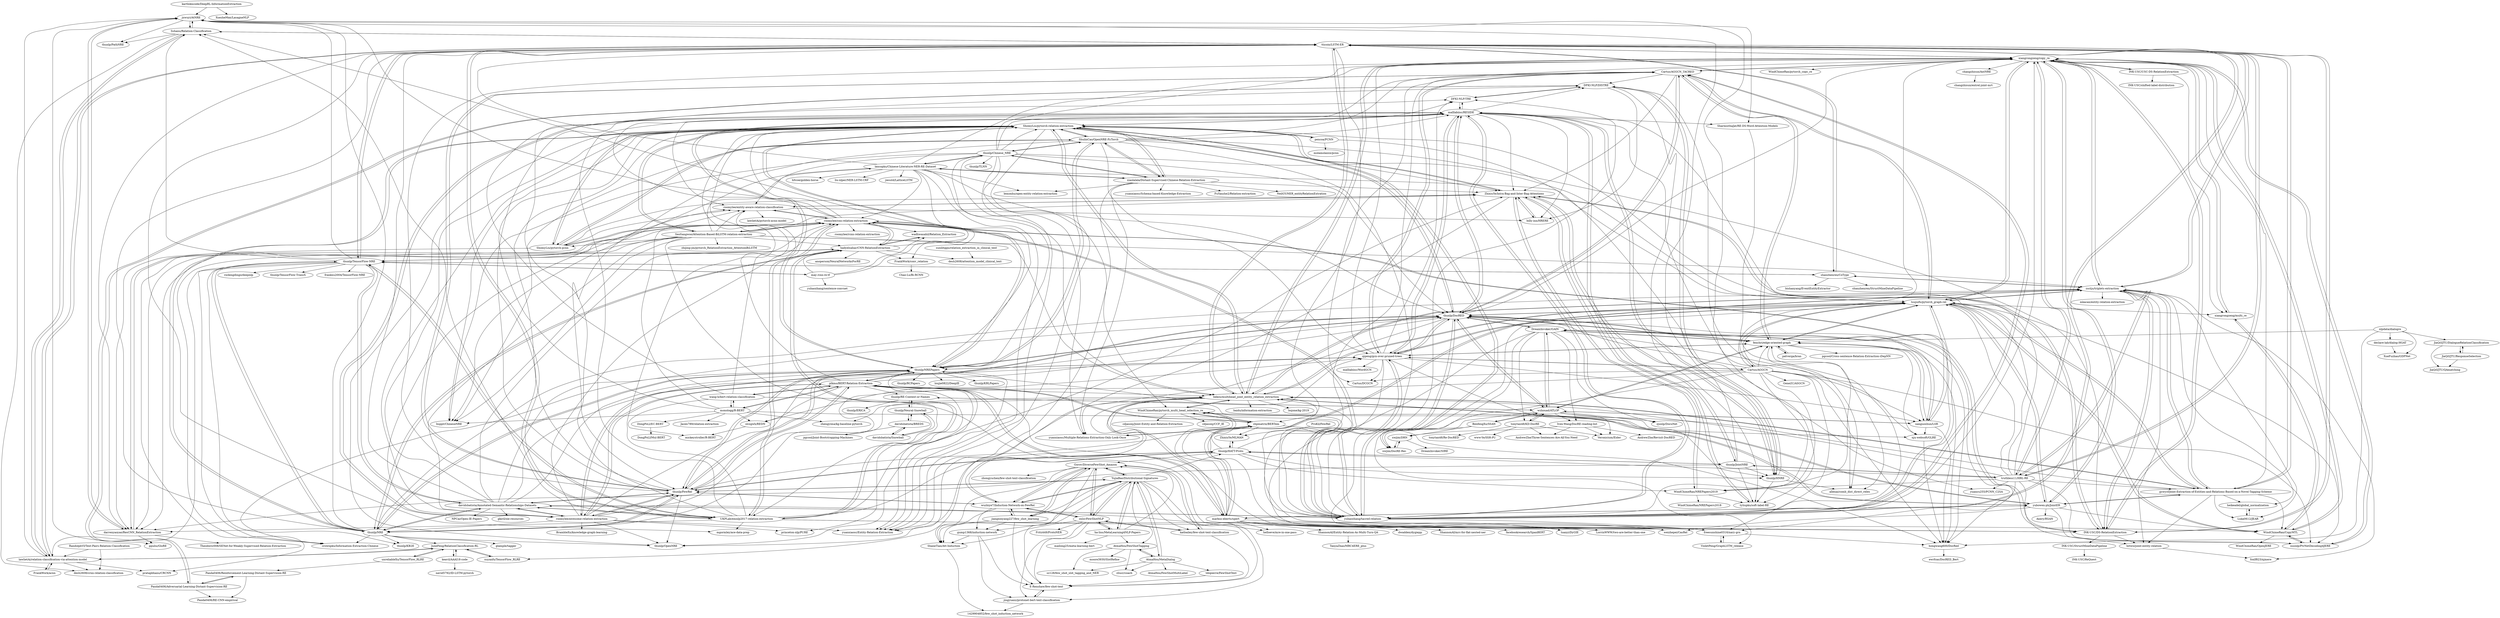digraph G {
"karthikncode/DeepRL-InformationExtraction" -> "jxwuyi/AtNRE"
"karthikncode/DeepRL-InformationExtraction" -> "XuezheMax/LasagneNLP" ["e"=1]
"thunlp/Chinese_NRE" -> "lancopku/Chinese-Literature-NER-RE-Dataset"
"thunlp/Chinese_NRE" -> "ShulinCao/OpenNRE-PyTorch"
"thunlp/Chinese_NRE" -> "xiaolalala/Distant-Supervised-Chinese-Relation-Extraction"
"thunlp/Chinese_NRE" -> "WindChimeRan/pytorch_multi_head_selection_re"
"thunlp/Chinese_NRE" -> "buppt/ChineseNRE" ["e"=1]
"thunlp/Chinese_NRE" -> "xiangrongzeng/copy_re"
"thunlp/Chinese_NRE" -> "Cartus/AGGCN_TACRED"
"thunlp/Chinese_NRE" -> "yuanxiaosc/Entity-Relation-Extraction" ["e"=1]
"thunlp/Chinese_NRE" -> "thunlp/TLNN" ["e"=1]
"thunlp/Chinese_NRE" -> "ShomyLiu/pytorch-relation-extraction"
"thunlp/Chinese_NRE" -> "tsujuifu/pytorch_graph-rel"
"thunlp/Chinese_NRE" -> "thunlp/NREPapers"
"thunlp/Chinese_NRE" -> "yuanxiaosc/Multiple-Relations-Extraction-Only-Look-Once" ["e"=1]
"thunlp/Chinese_NRE" -> "roomylee/entity-aware-relation-classification"
"thunlp/Chinese_NRE" -> "thunlp/DocRED"
"tticoin/LSTM-ER" -> "Sshanu/Relation-Classification"
"tticoin/LSTM-ER" -> "xiangrongzeng/copy_re"
"tticoin/LSTM-ER" -> "zsctju/triplets-extraction"
"tticoin/LSTM-ER" -> "mgormley/ace-data-prep" ["e"=1]
"tticoin/LSTM-ER" -> "bekou/multihead_joint_entity_relation_extraction"
"tticoin/LSTM-ER" -> "shanzhenren/CoType"
"tticoin/LSTM-ER" -> "lawlietAi/relation-classification-via-attention-model"
"tticoin/LSTM-ER" -> "yuhaozhang/tacred-relation"
"tticoin/LSTM-ER" -> "thunlp/TensorFlow-NRE"
"tticoin/LSTM-ER" -> "INK-USC/DS-RelationExtraction"
"tticoin/LSTM-ER" -> "darrenyaoyao/ResCNN_RelationExtraction"
"tticoin/LSTM-ER" -> "UKPLab/emnlp2017-relation-extraction"
"tticoin/LSTM-ER" -> "zhpmatrix/BERTem"
"tticoin/LSTM-ER" -> "gswycf/Joint-Extraction-of-Entities-and-Relations-Based-on-a-Novel-Tagging-Scheme"
"tticoin/LSTM-ER" -> "truthless11/HRL-RE"
"thunlp/NREPapers" -> "thunlp/OpenNRE" ["e"=1]
"thunlp/NREPapers" -> "roomylee/awesome-relation-extraction"
"thunlp/NREPapers" -> "ShomyLiu/pytorch-relation-extraction"
"thunlp/NREPapers" -> "thunlp/DocRED"
"thunlp/NREPapers" -> "thunlp/FewRel"
"thunlp/NREPapers" -> "thunlp/KRLPapers" ["e"=1]
"thunlp/NREPapers" -> "thunlp/RCPapers" ["e"=1]
"thunlp/NREPapers" -> "thunlp/NRE"
"thunlp/NREPapers" -> "malllabiisc/RESIDE"
"thunlp/NREPapers" -> "loujie0822/DeepIE" ["e"=1]
"thunlp/NREPapers" -> "ShulinCao/OpenNRE-PyTorch"
"thunlp/NREPapers" -> "yuanxiaosc/Entity-Relation-Extraction" ["e"=1]
"thunlp/NREPapers" -> "crownpku/Information-Extraction-Chinese" ["e"=1]
"thunlp/NREPapers" -> "plkmo/BERT-Relation-Extraction"
"thunlp/NREPapers" -> "qipeng/gcn-over-pruned-trees"
"SeoSangwoo/Attention-Based-BiLSTM-relation-extraction" -> "roomylee/cnn-relation-extraction"
"SeoSangwoo/Attention-Based-BiLSTM-relation-extraction" -> "ShomyLiu/pytorch-relation-extraction"
"SeoSangwoo/Attention-Based-BiLSTM-relation-extraction" -> "buppt/ChineseNRE" ["e"=1]
"SeoSangwoo/Attention-Based-BiLSTM-relation-extraction" -> "bekou/multihead_joint_entity_relation_extraction"
"SeoSangwoo/Attention-Based-BiLSTM-relation-extraction" -> "roomylee/entity-aware-relation-classification"
"SeoSangwoo/Attention-Based-BiLSTM-relation-extraction" -> "hadyelsahar/CNN-RelationExtraction"
"SeoSangwoo/Attention-Based-BiLSTM-relation-extraction" -> "ZhixiuYe/Intra-Bag-and-Inter-Bag-Attentions"
"SeoSangwoo/Attention-Based-BiLSTM-relation-extraction" -> "ShomyLiu/pytorch-pcnn"
"SeoSangwoo/Attention-Based-BiLSTM-relation-extraction" -> "zhijing-jin/pytorch_RelationExtraction_AttentionBiLSTM"
"SeoSangwoo/Attention-Based-BiLSTM-relation-extraction" -> "crownpku/Information-Extraction-Chinese" ["e"=1]
"SeoSangwoo/Attention-Based-BiLSTM-relation-extraction" -> "roomylee/awesome-relation-extraction"
"SeoSangwoo/Attention-Based-BiLSTM-relation-extraction" -> "lancopku/Chinese-Literature-NER-RE-Dataset"
"SeoSangwoo/Attention-Based-BiLSTM-relation-extraction" -> "zsctju/triplets-extraction"
"SeoSangwoo/Attention-Based-BiLSTM-relation-extraction" -> "darrenyaoyao/ResCNN_RelationExtraction"
"SeoSangwoo/Attention-Based-BiLSTM-relation-extraction" -> "UKPLab/emnlp2017-relation-extraction"
"lawlietAi/relation-classification-via-attention-model" -> "FrankWork/acnn"
"lawlietAi/relation-classification-via-attention-model" -> "Sshanu/Relation-Classification"
"lawlietAi/relation-classification-via-attention-model" -> "JuneFeng/RelationClassification-RL"
"lawlietAi/relation-classification-via-attention-model" -> "desh2608/crnn-relation-classification"
"lawlietAi/relation-classification-via-attention-model" -> "pratapbhanu/CRCNN"
"lawlietAi/relation-classification-via-attention-model" -> "jxwuyi/AtNRE"
"lawlietAi/relation-classification-via-attention-model" -> "tticoin/LSTM-ER"
"roomylee/awesome-relation-extraction" -> "thunlp/NREPapers"
"roomylee/awesome-relation-extraction" -> "thunlp/OpenNRE" ["e"=1]
"roomylee/awesome-relation-extraction" -> "davidsbatista/Annotated-Semantic-Relationships-Datasets"
"roomylee/awesome-relation-extraction" -> "thunlp/FewRel"
"roomylee/awesome-relation-extraction" -> "malllabiisc/RESIDE"
"roomylee/awesome-relation-extraction" -> "ShomyLiu/pytorch-relation-extraction"
"roomylee/awesome-relation-extraction" -> "roomylee/cnn-relation-extraction"
"roomylee/awesome-relation-extraction" -> "BrambleXu/knowledge-graph-learning" ["e"=1]
"roomylee/awesome-relation-extraction" -> "thunlp/DocRED"
"roomylee/awesome-relation-extraction" -> "qipeng/gcn-over-pruned-trees"
"roomylee/awesome-relation-extraction" -> "yuanxiaosc/Entity-Relation-Extraction" ["e"=1]
"roomylee/awesome-relation-extraction" -> "roomylee/entity-aware-relation-classification"
"roomylee/awesome-relation-extraction" -> "plkmo/BERT-Relation-Extraction"
"roomylee/awesome-relation-extraction" -> "princeton-nlp/PURE" ["e"=1]
"roomylee/awesome-relation-extraction" -> "thunlp/NRE"
"nlpdata/dialogre" -> "declare-lab/dialog-HGAT"
"nlpdata/dialogre" -> "JiaQiSJTU/DialogueRelationClassification"
"nlpdata/dialogre" -> "XueFuzhao/GDPNet"
"nlpdata/dialogre" -> "hongwang600/DocRed"
"nlpdata/dialogre" -> "fenchri/edge-oriented-graph"
"plkmo/BERT-Relation-Extraction" -> "zhpmatrix/BERTem"
"plkmo/BERT-Relation-Extraction" -> "thunlp/FewRel"
"plkmo/BERT-Relation-Extraction" -> "wang-h/bert-relation-classification"
"plkmo/BERT-Relation-Extraction" -> "monologg/R-BERT"
"plkmo/BERT-Relation-Extraction" -> "princeton-nlp/PURE" ["e"=1]
"plkmo/BERT-Relation-Extraction" -> "thunlp/NREPapers"
"plkmo/BERT-Relation-Extraction" -> "markus-eberts/spert"
"plkmo/BERT-Relation-Extraction" -> "bekou/multihead_joint_entity_relation_extraction"
"plkmo/BERT-Relation-Extraction" -> "thunlp/RE-Context-or-Names"
"plkmo/BERT-Relation-Extraction" -> "weizhepei/CasRel" ["e"=1]
"plkmo/BERT-Relation-Extraction" -> "ShomyLiu/pytorch-relation-extraction"
"plkmo/BERT-Relation-Extraction" -> "roomylee/awesome-relation-extraction"
"plkmo/BERT-Relation-Extraction" -> "thunlp/DocRED"
"plkmo/BERT-Relation-Extraction" -> "yuanxiaosc/Entity-Relation-Extraction" ["e"=1]
"plkmo/BERT-Relation-Extraction" -> "slczgwh/REDN"
"qipeng/gcn-over-pruned-trees" -> "yuhaozhang/tacred-relation"
"qipeng/gcn-over-pruned-trees" -> "Cartus/AGGCN_TACRED"
"qipeng/gcn-over-pruned-trees" -> "Cartus/AGGCN"
"qipeng/gcn-over-pruned-trees" -> "tsujuifu/pytorch_graph-rel"
"qipeng/gcn-over-pruned-trees" -> "fenchri/edge-oriented-graph"
"qipeng/gcn-over-pruned-trees" -> "malllabiisc/RESIDE"
"qipeng/gcn-over-pruned-trees" -> "nanguoshun/LSR"
"qipeng/gcn-over-pruned-trees" -> "thunlp/DocRED"
"qipeng/gcn-over-pruned-trees" -> "DFKI-NLP/TRE"
"qipeng/gcn-over-pruned-trees" -> "malllabiisc/WordGCN" ["e"=1]
"qipeng/gcn-over-pruned-trees" -> "freesunshine0316/nary-grn"
"qipeng/gcn-over-pruned-trees" -> "thunlp/HNRE"
"qipeng/gcn-over-pruned-trees" -> "xiangrongzeng/copy_re"
"qipeng/gcn-over-pruned-trees" -> "thunlp/NREPapers"
"qipeng/gcn-over-pruned-trees" -> "Cartus/DCGCN"
"ShulinCao/OpenNRE-PyTorch" -> "ShomyLiu/pytorch-relation-extraction"
"ShulinCao/OpenNRE-PyTorch" -> "xiaolalala/Distant-Supervised-Chinese-Relation-Extraction"
"ShulinCao/OpenNRE-PyTorch" -> "ZhixiuYe/Intra-Bag-and-Inter-Bag-Attentions"
"ShulinCao/OpenNRE-PyTorch" -> "thunlp/Chinese_NRE"
"ShulinCao/OpenNRE-PyTorch" -> "ShomyLiu/pytorch-pcnn"
"ShulinCao/OpenNRE-PyTorch" -> "thunlp/NREPapers"
"ShulinCao/OpenNRE-PyTorch" -> "INK-USC/DS-RelationExtraction"
"ShulinCao/OpenNRE-PyTorch" -> "malllabiisc/RESIDE"
"ShulinCao/OpenNRE-PyTorch" -> "Cartus/AGGCN_TACRED"
"ShulinCao/OpenNRE-PyTorch" -> "thunlp/FewRel"
"ShulinCao/OpenNRE-PyTorch" -> "qipeng/gcn-over-pruned-trees"
"ShulinCao/OpenNRE-PyTorch" -> "yuhaozhang/tacred-relation"
"ShulinCao/OpenNRE-PyTorch" -> "buppt/ChineseNRE" ["e"=1]
"bekou/multihead_joint_entity_relation_extraction" -> "WindChimeRan/pytorch_multi_head_selection_re"
"bekou/multihead_joint_entity_relation_extraction" -> "yuanxiaosc/Multiple-Relations-Extraction-Only-Look-Once" ["e"=1]
"bekou/multihead_joint_entity_relation_extraction" -> "markus-eberts/spert"
"bekou/multihead_joint_entity_relation_extraction" -> "yuanxiaosc/Entity-Relation-Extraction" ["e"=1]
"bekou/multihead_joint_entity_relation_extraction" -> "zsctju/triplets-extraction"
"bekou/multihead_joint_entity_relation_extraction" -> "weizhepei/CasRel" ["e"=1]
"bekou/multihead_joint_entity_relation_extraction" -> "gswycf/Joint-Extraction-of-Entities-and-Relations-Based-on-a-Novel-Tagging-Scheme"
"bekou/multihead_joint_entity_relation_extraction" -> "tticoin/LSTM-ER"
"bekou/multihead_joint_entity_relation_extraction" -> "bojone/kg-2019" ["e"=1]
"bekou/multihead_joint_entity_relation_extraction" -> "ShomyLiu/pytorch-relation-extraction"
"bekou/multihead_joint_entity_relation_extraction" -> "zhengyima/kg-baseline-pytorch" ["e"=1]
"bekou/multihead_joint_entity_relation_extraction" -> "yubowen-ph/JointER"
"bekou/multihead_joint_entity_relation_extraction" -> "xiangrongzeng/copy_re"
"bekou/multihead_joint_entity_relation_extraction" -> "tsujuifu/pytorch_graph-rel"
"bekou/multihead_joint_entity_relation_extraction" -> "baidu/information-extraction" ["e"=1]
"E-Renshaw/few-shot-text" -> "jingyuanz/protonet-bert-text-classification"
"jingyuanz/protonet-bert-text-classification" -> "E-Renshaw/few-shot-text"
"jingyuanz/protonet-bert-text-classification" -> "1429904852/few_shot_induction_network"
"tdopierre/FewShotText" -> "E-Renshaw/few-shot-text"
"thunlp/FewRel" -> "thunlp/HATT-Proto"
"thunlp/FewRel" -> "thunlp/NREPapers"
"thunlp/FewRel" -> "thunlp/DocRED"
"thunlp/FewRel" -> "roomylee/awesome-relation-extraction"
"thunlp/FewRel" -> "davidsbatista/Annotated-Semantic-Relationships-Datasets"
"thunlp/FewRel" -> "Cartus/AGGCN_TACRED"
"thunlp/FewRel" -> "ShomyLiu/pytorch-relation-extraction"
"thunlp/FewRel" -> "plkmo/BERT-Relation-Extraction"
"thunlp/FewRel" -> "thunlp/OpenNRE" ["e"=1]
"thunlp/FewRel" -> "thunlp/NRE"
"thunlp/FewRel" -> "YujiaBao/Distributional-Signatures"
"thunlp/FewRel" -> "zhpmatrix/BERTem"
"thunlp/FewRel" -> "malllabiisc/RESIDE"
"thunlp/FewRel" -> "xiangrongzeng/copy_re"
"thunlp/FewRel" -> "wuzhiye7/Induction-Network-on-FewRel"
"markus-eberts/spert" -> "bekou/multihead_joint_entity_relation_extraction"
"markus-eberts/spert" -> "yubowen-ph/JointER"
"markus-eberts/spert" -> "luanyi/DyGIE" ["e"=1]
"markus-eberts/spert" -> "helloeve/mre-in-one-pass"
"markus-eberts/spert" -> "dwadden/dygiepp" ["e"=1]
"markus-eberts/spert" -> "WindChimeRan/pytorch_multi_head_selection_re"
"markus-eberts/spert" -> "LorrinWWW/two-are-better-than-one" ["e"=1]
"markus-eberts/spert" -> "weizhepei/CasRel" ["e"=1]
"markus-eberts/spert" -> "zhpmatrix/BERTem"
"markus-eberts/spert" -> "plkmo/BERT-Relation-Extraction"
"markus-eberts/spert" -> "zsctju/triplets-extraction"
"markus-eberts/spert" -> "WindChimeRan/CopyMTL"
"markus-eberts/spert" -> "ShannonAI/Entity-Relation-As-Multi-Turn-QA"
"markus-eberts/spert" -> "ShannonAI/mrc-for-flat-nested-ner" ["e"=1]
"markus-eberts/spert" -> "facebookresearch/SpanBERT" ["e"=1]
"hadyelsahar/CNN-RelationExtraction" -> "wadhwasahil/Relation_Extraction"
"hadyelsahar/CNN-RelationExtraction" -> "thunlp/TensorFlow-NRE"
"hadyelsahar/CNN-RelationExtraction" -> "roomylee/cnn-relation-extraction"
"hadyelsahar/CNN-RelationExtraction" -> "darrenyaoyao/ResCNN_RelationExtraction"
"hadyelsahar/CNN-RelationExtraction" -> "thunlp/NRE"
"hadyelsahar/CNN-RelationExtraction" -> "FrankWork/conv_relation"
"hadyelsahar/CNN-RelationExtraction" -> "anoperson/NeuralNetworksForRE"
"hadyelsahar/CNN-RelationExtraction" -> "UKPLab/emnlp2017-relation-extraction"
"hadyelsahar/CNN-RelationExtraction" -> "desh2608/attention_model_clinical_text"
"hadyelsahar/CNN-RelationExtraction" -> "Sshanu/Relation-Classification"
"BenfengXu/SSAN" -> "xwjim/DRN"
"BenfengXu/SSAN" -> "xwjim/DocRE-Rec"
"BenfengXu/SSAN" -> "wzhouad/ATLOP"
"ShomyLiu/pytorch-relation-extraction" -> "ShomyLiu/pytorch-pcnn"
"ShomyLiu/pytorch-relation-extraction" -> "ZhixiuYe/Intra-Bag-and-Inter-Bag-Attentions"
"ShomyLiu/pytorch-relation-extraction" -> "thunlp/NRE"
"ShomyLiu/pytorch-relation-extraction" -> "ShulinCao/OpenNRE-PyTorch"
"ShomyLiu/pytorch-relation-extraction" -> "thunlp/NREPapers"
"ShomyLiu/pytorch-relation-extraction" -> "buppt/ChineseNRE" ["e"=1]
"ShomyLiu/pytorch-relation-extraction" -> "bekou/multihead_joint_entity_relation_extraction"
"ShomyLiu/pytorch-relation-extraction" -> "malllabiisc/RESIDE"
"ShomyLiu/pytorch-relation-extraction" -> "xiaolalala/Distant-Supervised-Chinese-Relation-Extraction"
"ShomyLiu/pytorch-relation-extraction" -> "thunlp/DocRED"
"ShomyLiu/pytorch-relation-extraction" -> "yuanxiaosc/Entity-Relation-Extraction" ["e"=1]
"ShomyLiu/pytorch-relation-extraction" -> "thunlp/OpenNRE" ["e"=1]
"ShomyLiu/pytorch-relation-extraction" -> "yuhaozhang/tacred-relation"
"ShomyLiu/pytorch-relation-extraction" -> "SeoSangwoo/Attention-Based-BiLSTM-relation-extraction"
"ShomyLiu/pytorch-relation-extraction" -> "pencoa/PCNN"
"wzhouad/ATLOP" -> "DreamInvoker/GAIN"
"wzhouad/ATLOP" -> "tonytan48/KD-DocRE"
"wzhouad/ATLOP" -> "fenchri/edge-oriented-graph"
"wzhouad/ATLOP" -> "Veronicium/Eider"
"wzhouad/ATLOP" -> "nju-websoft/GLRE"
"wzhouad/ATLOP" -> "nanguoshun/LSR"
"wzhouad/ATLOP" -> "Iven-Wang/DocRE-reading-list"
"wzhouad/ATLOP" -> "BenfengXu/SSAN"
"wzhouad/ATLOP" -> "thunlp/DocRED"
"wzhouad/ATLOP" -> "thunlp/RE-Context-or-Names"
"wzhouad/ATLOP" -> "zjunlp/DocuNet"
"wzhouad/ATLOP" -> "xwjim/DocRE-Rec"
"thunlp/JointNRE" -> "malllabiisc/RESIDE"
"thunlp/JointNRE" -> "thunlp/HNRE"
"thunlp/JointNRE" -> "darrenyaoyao/ResCNN_RelationExtraction"
"thunlp/JointNRE" -> "truthless11/HRL-RE"
"thunlp/JointNRE" -> "thunlp/HATT-Proto"
"thunlp/JointNRE" -> "tyliupku/soft-label-RE"
"thunlp/JointNRE" -> "jxwuyi/AtNRE"
"truthless11/HRL-RE" -> "xiangrongzeng/copy_re"
"truthless11/HRL-RE" -> "thunlp/JointNRE"
"truthless11/HRL-RE" -> "hitwsl/joint-entity-relation"
"truthless11/HRL-RE" -> "tsujuifu/pytorch_graph-rel"
"truthless11/HRL-RE" -> "malllabiisc/RESIDE"
"truthless11/HRL-RE" -> "ShomyLiu/pytorch-relation-extraction"
"truthless11/HRL-RE" -> "tticoin/LSTM-ER"
"truthless11/HRL-RE" -> "nusnlp/PtrNetDecoding4JERE"
"truthless11/HRL-RE" -> "thunlp/HATT-Proto"
"truthless11/HRL-RE" -> "gswycf/Joint-Extraction-of-Entities-and-Relations-Based-on-a-Novel-Tagging-Scheme"
"truthless11/HRL-RE" -> "zsctju/triplets-extraction"
"truthless11/HRL-RE" -> "WindChimeRan/NREPapers2019"
"truthless11/HRL-RE" -> "bekou/multihead_joint_entity_relation_extraction"
"truthless11/HRL-RE" -> "yuanyu255/PCNN_C2SA"
"truthless11/HRL-RE" -> "freesunshine0316/nary-grn"
"monologg/R-BERT" -> "wang-h/bert-relation-classification"
"monologg/R-BERT" -> "DongPoLI/EC-BERT"
"monologg/R-BERT" -> "plkmo/BERT-Relation-Extraction"
"monologg/R-BERT" -> "Jacen789/relation-extraction" ["e"=1]
"monologg/R-BERT" -> "slczgwh/REDN"
"monologg/R-BERT" -> "ShomyLiu/pytorch-relation-extraction"
"monologg/R-BERT" -> "zhengyima/kg-baseline-pytorch" ["e"=1]
"monologg/R-BERT" -> "buppt/ChineseNRE" ["e"=1]
"monologg/R-BERT" -> "yuhaozhang/tacred-relation"
"monologg/R-BERT" -> "roomylee/entity-aware-relation-classification"
"yubowen-ph/JointER" -> "Anery/RSAN"
"yubowen-ph/JointER" -> "markus-eberts/spert"
"yubowen-ph/JointER" -> "xiangrongzeng/copy_re"
"yubowen-ph/JointER" -> "WindChimeRan/CopyMTL"
"yubowen-ph/JointER" -> "tsujuifu/pytorch_graph-rel"
"yubowen-ph/JointER" -> "nusnlp/PtrNetDecoding4JERE"
"yubowen-ph/JointER" -> "WindChimeRan/pytorch_multi_head_selection_re"
"yubowen-ph/JointER" -> "weizhepei/CasRel" ["e"=1]
"yubowen-ph/JointER" -> "gswycf/Joint-Extraction-of-Entities-and-Relations-Based-on-a-Novel-Tagging-Scheme"
"yubowen-ph/JointER" -> "bekou/multihead_joint_entity_relation_extraction"
"xiaolalala/Distant-Supervised-Chinese-Relation-Extraction" -> "ShulinCao/OpenNRE-PyTorch"
"xiaolalala/Distant-Supervised-Chinese-Relation-Extraction" -> "ShomyLiu/pytorch-relation-extraction"
"xiaolalala/Distant-Supervised-Chinese-Relation-Extraction" -> "ZhixiuYe/Intra-Bag-and-Inter-Bag-Attentions"
"xiaolalala/Distant-Supervised-Chinese-Relation-Extraction" -> "thunlp/Chinese_NRE"
"xiaolalala/Distant-Supervised-Chinese-Relation-Extraction" -> "yuanxiaosc/Entity-Relation-Extraction" ["e"=1]
"xiaolalala/Distant-Supervised-Chinese-Relation-Extraction" -> "yuanxiaosc/Multiple-Relations-Extraction-Only-Look-Once" ["e"=1]
"xiaolalala/Distant-Supervised-Chinese-Relation-Extraction" -> "yuanxiaosc/Schema-based-Knowledge-Extraction" ["e"=1]
"xiaolalala/Distant-Supervised-Chinese-Relation-Extraction" -> "lemonhu/open-entity-relation-extraction" ["e"=1]
"xiaolalala/Distant-Supervised-Chinese-Relation-Extraction" -> "FuYanzhe2/Relation-extraction"
"xiaolalala/Distant-Supervised-Chinese-Relation-Extraction" -> "lancopku/Chinese-Literature-NER-RE-Dataset"
"xiaolalala/Distant-Supervised-Chinese-Relation-Extraction" -> "NeilGY/NER_entityRelationExtration" ["e"=1]
"Cartus/AGGCN_TACRED" -> "qipeng/gcn-over-pruned-trees"
"Cartus/AGGCN_TACRED" -> "tsujuifu/pytorch_graph-rel"
"Cartus/AGGCN_TACRED" -> "Cartus/DCGCN"
"Cartus/AGGCN_TACRED" -> "yuhaozhang/tacred-relation"
"Cartus/AGGCN_TACRED" -> "xiangrongzeng/copy_re"
"Cartus/AGGCN_TACRED" -> "fenchri/edge-oriented-graph"
"Cartus/AGGCN_TACRED" -> "DFKI-NLP/DISTRE"
"Cartus/AGGCN_TACRED" -> "thunlp/DocRED"
"Cartus/AGGCN_TACRED" -> "ZhixiuYe/Intra-Bag-and-Inter-Bag-Attentions"
"Cartus/AGGCN_TACRED" -> "thunlp/FewRel"
"xwjim/DRN" -> "xwjim/DocRE-Rec"
"xwjim/DRN" -> "DreamInvoker/SIRE"
"xwjim/DocRE-Rec" -> "xwjim/DRN"
"JuneFeng/RelationClassification-RL" -> "unreliableXu/TensorFlow_RLRE"
"JuneFeng/RelationClassification-RL" -> "xuyanfu/TensorFlow_RLRE"
"JuneFeng/RelationClassification-RL" -> "lawlietAi/relation-classification-via-attention-model"
"JuneFeng/RelationClassification-RL" -> "keavil/AAAI18-code"
"WindChimeRan/pytorch_multi_head_selection_re" -> "bekou/multihead_joint_entity_relation_extraction"
"WindChimeRan/pytorch_multi_head_selection_re" -> "zhpmatrix/BERTem"
"WindChimeRan/pytorch_multi_head_selection_re" -> "cdjasonj/CCF_IE" ["e"=1]
"WindChimeRan/pytorch_multi_head_selection_re" -> "yuanxiaosc/Multiple-Relations-Extraction-Only-Look-Once" ["e"=1]
"WindChimeRan/pytorch_multi_head_selection_re" -> "yubowen-ph/JointER"
"WindChimeRan/pytorch_multi_head_selection_re" -> "cdjasonj/Joint-Entity-and-Relation-Extraction" ["e"=1]
"wang-h/bert-relation-classification" -> "monologg/R-BERT"
"wang-h/bert-relation-classification" -> "mickeystroller/R-BERT"
"wang-h/bert-relation-classification" -> "roomylee/entity-aware-relation-classification"
"wang-h/bert-relation-classification" -> "helloeve/mre-in-one-pass"
"wang-h/bert-relation-classification" -> "DFKI-NLP/TRE"
"wang-h/bert-relation-classification" -> "plkmo/BERT-Relation-Extraction"
"darrenyaoyao/ResCNN_RelationExtraction" -> "Theodoric008/SENet-for-Weakly-Supervised-Relation-Extraction"
"darrenyaoyao/ResCNN_RelationExtraction" -> "jxwuyi/AtNRE"
"darrenyaoyao/ResCNN_RelationExtraction" -> "ppuliu/GloRE"
"darrenyaoyao/ResCNN_RelationExtraction" -> "roomylee/cnn-relation-extraction"
"pencoa/PCNN" -> "yuanyu255/PCNN_C2SA"
"pencoa/PCNN" -> "molamolaxxx/pcnn"
"pencoa/PCNN" -> "ShomyLiu/pytorch-relation-extraction"
"roomylee/cnn-relation-extraction" -> "SeoSangwoo/Attention-Based-BiLSTM-relation-extraction"
"roomylee/cnn-relation-extraction" -> "roomylee/rcnn-relation-extraction"
"roomylee/cnn-relation-extraction" -> "darrenyaoyao/ResCNN_RelationExtraction"
"roomylee/cnn-relation-extraction" -> "hadyelsahar/CNN-RelationExtraction"
"roomylee/cnn-relation-extraction" -> "roomylee/entity-aware-relation-classification"
"roomylee/cnn-relation-extraction" -> "ShomyLiu/pytorch-pcnn"
"roomylee/cnn-relation-extraction" -> "pratapbhanu/CRCNN"
"roomylee/cnn-relation-extraction" -> "UKPLab/emnlp2017-relation-extraction"
"roomylee/cnn-relation-extraction" -> "INK-USC/DS-RelationExtraction"
"roomylee/cnn-relation-extraction" -> "wadhwasahil/Relation_Extraction"
"roomylee/cnn-relation-extraction" -> "ShomyLiu/pytorch-relation-extraction"
"roomylee/cnn-relation-extraction" -> "FrankWork/conv_relation"
"roomylee/cnn-relation-extraction" -> "yuhaozhang/tacred-relation"
"roomylee/cnn-relation-extraction" -> "jxwuyi/AtNRE"
"roomylee/cnn-relation-extraction" -> "DFKI-NLP/TRE"
"thunlp/NRE" -> "thunlp/TensorFlow-NRE"
"thunlp/NRE" -> "ShomyLiu/pytorch-relation-extraction"
"thunlp/NRE" -> "thunlp/NREPapers"
"thunlp/NRE" -> "thunlp/OpenNRE" ["e"=1]
"thunlp/NRE" -> "hadyelsahar/CNN-RelationExtraction"
"thunlp/NRE" -> "thunlp/KB2E" ["e"=1]
"thunlp/NRE" -> "crownpku/Information-Extraction-Chinese" ["e"=1]
"thunlp/NRE" -> "thunlp/FewRel"
"thunlp/NRE" -> "jxwuyi/AtNRE"
"thunlp/NRE" -> "davidsbatista/Annotated-Semantic-Relationships-Datasets"
"thunlp/NRE" -> "tticoin/LSTM-ER"
"thunlp/NRE" -> "JuneFeng/RelationClassification-RL"
"thunlp/NRE" -> "zsctju/triplets-extraction"
"thunlp/NRE" -> "bekou/multihead_joint_entity_relation_extraction"
"thunlp/NRE" -> "glample/tagger" ["e"=1]
"nusnlp/PtrNetDecoding4JERE" -> "WindChimeRan/CopyMTL"
"nusnlp/PtrNetDecoding4JERE" -> "xiangrongzeng/copy_re"
"Iven-Wang/DocRE-reading-list" -> "Veronicium/Eider"
"Iven-Wang/DocRE-reading-list" -> "AndrewZhe/Revisit-DocRED"
"Iven-Wang/DocRE-reading-list" -> "xwjim/DRN"
"Iven-Wang/DocRE-reading-list" -> "AndrewZhe/Three-Sentences-Are-All-You-Need"
"tonytan48/KD-DocRE" -> "wzhouad/ATLOP"
"tonytan48/KD-DocRE" -> "Veronicium/Eider"
"tonytan48/KD-DocRE" -> "www-Ye/SSR-PU"
"tonytan48/KD-DocRE" -> "tonytan48/Re-DocRED"
"tonytan48/KD-DocRE" -> "AndrewZhe/Three-Sentences-Are-All-You-Need"
"xiangrongzeng/copy_re" -> "xiangrongzeng/multi_re"
"xiangrongzeng/copy_re" -> "tsujuifu/pytorch_graph-rel"
"xiangrongzeng/copy_re" -> "WindChimeRan/CopyMTL"
"xiangrongzeng/copy_re" -> "nusnlp/PtrNetDecoding4JERE"
"xiangrongzeng/copy_re" -> "zsctju/triplets-extraction"
"xiangrongzeng/copy_re" -> "INK-USC/DS-RelationExtraction"
"xiangrongzeng/copy_re" -> "tticoin/LSTM-ER"
"xiangrongzeng/copy_re" -> "truthless11/HRL-RE"
"xiangrongzeng/copy_re" -> "Cartus/AGGCN_TACRED"
"xiangrongzeng/copy_re" -> "yubowen-ph/JointER"
"xiangrongzeng/copy_re" -> "bekou/multihead_joint_entity_relation_extraction"
"xiangrongzeng/copy_re" -> "changzhisun/AntNRE"
"xiangrongzeng/copy_re" -> "WindChimeRan/pytorch_copy_re"
"xiangrongzeng/copy_re" -> "INK-USC/USC-DS-RelationExtraction"
"davidsbatista/Annotated-Semantic-Relationships-Datasets" -> "roomylee/awesome-relation-extraction"
"davidsbatista/Annotated-Semantic-Relationships-Datasets" -> "thunlp/FewRel"
"davidsbatista/Annotated-Semantic-Relationships-Datasets" -> "yuhaozhang/tacred-relation"
"davidsbatista/Annotated-Semantic-Relationships-Datasets" -> "thunlp/NRE"
"davidsbatista/Annotated-Semantic-Relationships-Datasets" -> "UKPLab/emnlp2017-relation-extraction"
"davidsbatista/Annotated-Semantic-Relationships-Datasets" -> "tticoin/LSTM-ER"
"davidsbatista/Annotated-Semantic-Relationships-Datasets" -> "thunlp/NREPapers"
"davidsbatista/Annotated-Semantic-Relationships-Datasets" -> "gkiril/oie-resources" ["e"=1]
"davidsbatista/Annotated-Semantic-Relationships-Datasets" -> "ShomyLiu/pytorch-relation-extraction"
"davidsbatista/Annotated-Semantic-Relationships-Datasets" -> "thunlp/TensorFlow-NRE"
"davidsbatista/Annotated-Semantic-Relationships-Datasets" -> "roomylee/cnn-relation-extraction"
"davidsbatista/Annotated-Semantic-Relationships-Datasets" -> "NPCai/Open-IE-Papers" ["e"=1]
"davidsbatista/Annotated-Semantic-Relationships-Datasets" -> "INK-USC/DS-RelationExtraction"
"davidsbatista/Annotated-Semantic-Relationships-Datasets" -> "thunlp/DocRED"
"davidsbatista/Annotated-Semantic-Relationships-Datasets" -> "qipeng/gcn-over-pruned-trees"
"slczgwh/REDN" -> "mickeystroller/R-BERT"
"malllabiisc/RESIDE" -> "thunlp/HNRE"
"malllabiisc/RESIDE" -> "SharmisthaJat/RE-DS-Word-Attention-Models"
"malllabiisc/RESIDE" -> "thunlp/JointNRE"
"malllabiisc/RESIDE" -> "DFKI-NLP/DISTRE"
"malllabiisc/RESIDE" -> "DFKI-NLP/TRE"
"malllabiisc/RESIDE" -> "yuhaozhang/tacred-relation"
"malllabiisc/RESIDE" -> "qipeng/gcn-over-pruned-trees"
"malllabiisc/RESIDE" -> "ShomyLiu/pytorch-relation-extraction"
"malllabiisc/RESIDE" -> "ZhixiuYe/Intra-Bag-and-Inter-Bag-Attentions"
"malllabiisc/RESIDE" -> "roomylee/entity-aware-relation-classification"
"malllabiisc/RESIDE" -> "thunlp/NREPapers"
"malllabiisc/RESIDE" -> "allenai/comb_dist_direct_relex"
"malllabiisc/RESIDE" -> "roomylee/awesome-relation-extraction"
"malllabiisc/RESIDE" -> "thunlp/DocRED"
"malllabiisc/RESIDE" -> "billy-inn/HRERE"
"Gorov/DiverseFewShot_Amazon" -> "zxlzr/FewShotNLP"
"Gorov/DiverseFewShot_Amazon" -> "katbailey/few-shot-text-classification"
"Gorov/DiverseFewShot_Amazon" -> "jiangxinyang227/few_shot_learning"
"Gorov/DiverseFewShot_Amazon" -> "YujiaBao/Distributional-Signatures"
"Gorov/DiverseFewShot_Amazon" -> "ShaneTian/Att-Induction"
"Gorov/DiverseFewShot_Amazon" -> "zhongyuchen/few-shot-text-classification"
"Gorov/DiverseFewShot_Amazon" -> "wuzhiye7/Induction-Network-on-FewRel"
"Gorov/DiverseFewShot_Amazon" -> "E-Renshaw/few-shot-text"
"ShaneTian/Att-Induction" -> "1429904852/few_shot_induction_network"
"YujiaBao/Distributional-Signatures" -> "zxlzr/FewShotNLP"
"YujiaBao/Distributional-Signatures" -> "Gorov/DiverseFewShot_Amazon"
"YujiaBao/Distributional-Signatures" -> "wuzhiye7/Induction-Network-on-FewRel"
"YujiaBao/Distributional-Signatures" -> "ShaneTian/Att-Induction"
"YujiaBao/Distributional-Signatures" -> "thunlp/FewRel"
"YujiaBao/Distributional-Signatures" -> "E-Renshaw/few-shot-text"
"YujiaBao/Distributional-Signatures" -> "katbailey/few-shot-text-classification"
"YujiaBao/Distributional-Signatures" -> "ha-lins/MetaLearning4NLP-Papers"
"YujiaBao/Distributional-Signatures" -> "gump1368/induction-network"
"YujiaBao/Distributional-Signatures" -> "AtmaHou/MetaDialog"
"YujiaBao/Distributional-Signatures" -> "jingyuanz/protonet-bert-text-classification"
"YujiaBao/Distributional-Signatures" -> "jiangxinyang227/few_shot_learning"
"YujiaBao/Distributional-Signatures" -> "thunlp/HATT-Proto"
"YujiaBao/Distributional-Signatures" -> "AtmaHou/FewShotTagging"
"ha-lins/MetaLearning4NLP-Papers" -> "zxlzr/FewShotNLP"
"ha-lins/MetaLearning4NLP-Papers" -> "YujiaBao/Distributional-Signatures"
"ha-lins/MetaLearning4NLP-Papers" -> "Gorov/DiverseFewShot_Amazon"
"ha-lins/MetaLearning4NLP-Papers" -> "mailong25/meta-learning-bert"
"ha-lins/MetaLearning4NLP-Papers" -> "AtmaHou/FewShotTagging"
"jiangxinyang227/few_shot_learning" -> "wuzhiye7/Induction-Network-on-FewRel"
"jiangxinyang227/few_shot_learning" -> "gump1368/induction-network"
"jiangxinyang227/few_shot_learning" -> "Gorov/DiverseFewShot_Amazon"
"jiangxinyang227/few_shot_learning" -> "ShaneTian/Att-Induction"
"jiangxinyang227/few_shot_learning" -> "E-Renshaw/few-shot-text"
"katbailey/few-shot-text-classification" -> "E-Renshaw/few-shot-text"
"katbailey/few-shot-text-classification" -> "Gorov/DiverseFewShot_Amazon"
"katbailey/few-shot-text-classification" -> "zxlzr/FewShotNLP"
"wuzhiye7/Induction-Network-on-FewRel" -> "jiangxinyang227/few_shot_learning"
"wuzhiye7/Induction-Network-on-FewRel" -> "gump1368/induction-network"
"wuzhiye7/Induction-Network-on-FewRel" -> "ShaneTian/Att-Induction"
"wuzhiye7/Induction-Network-on-FewRel" -> "YujiaBao/Distributional-Signatures"
"wuzhiye7/Induction-Network-on-FewRel" -> "Gorov/DiverseFewShot_Amazon"
"wuzhiye7/Induction-Network-on-FewRel" -> "zxlzr/FewShotNLP"
"wuzhiye7/Induction-Network-on-FewRel" -> "thunlp/HATT-Proto"
"wuzhiye7/Induction-Network-on-FewRel" -> "thunlp/FewRel"
"xuyanfu/TensorFlow_RLRE" -> "JuneFeng/RelationClassification-RL"
"zxlzr/FewShotNLP" -> "Gorov/DiverseFewShot_Amazon"
"zxlzr/FewShotNLP" -> "YujiaBao/Distributional-Signatures"
"zxlzr/FewShotNLP" -> "ShaneTian/Att-Induction"
"zxlzr/FewShotNLP" -> "katbailey/few-shot-text-classification"
"zxlzr/FewShotNLP" -> "ha-lins/MetaLearning4NLP-Papers"
"zxlzr/FewShotNLP" -> "jingyuanz/protonet-bert-text-classification"
"zxlzr/FewShotNLP" -> "Fritz449/ProtoNER" ["e"=1]
"zxlzr/FewShotNLP" -> "E-Renshaw/few-shot-text"
"zxlzr/FewShotNLP" -> "wuzhiye7/Induction-Network-on-FewRel"
"ShannonAI/Entity-Relation-As-Multi-Turn-QA" -> "TanyaZhao/MRC4ERE_plus"
"patverga/bran" -> "fenchri/edge-oriented-graph"
"VioletPeng/GraphLSTM_release" -> "freesunshine0316/nary-grn"
"gump1368/induction-network" -> "jingyuanz/protonet-bert-text-classification"
"gump1368/induction-network" -> "E-Renshaw/few-shot-text"
"gump1368/induction-network" -> "ShaneTian/Att-Induction"
"ZhixiuYe/Intra-Bag-and-Inter-Bag-Attentions" -> "thunlp/HNRE"
"ZhixiuYe/Intra-Bag-and-Inter-Bag-Attentions" -> "tyliupku/soft-label-RE"
"ZhixiuYe/Intra-Bag-and-Inter-Bag-Attentions" -> "ShomyLiu/pytorch-relation-extraction"
"ZhixiuYe/Intra-Bag-and-Inter-Bag-Attentions" -> "billy-inn/HRERE"
"ZhixiuYe/Intra-Bag-and-Inter-Bag-Attentions" -> "WindChimeRan/NREPapers2019"
"ZhixiuYe/Intra-Bag-and-Inter-Bag-Attentions" -> "INK-USC/DS-RelationExtraction"
"ZhixiuYe/Intra-Bag-and-Inter-Bag-Attentions" -> "roomylee/entity-aware-relation-classification"
"ZhixiuYe/Intra-Bag-and-Inter-Bag-Attentions" -> "xuyanfu/TensorFlow_RLRE"
"keavil/AAAI18-code" -> "JuneFeng/RelationClassification-RL"
"keavil/AAAI18-code" -> "navid5792/ID-LSTM-pytorch"
"thunlp/RE-Context-or-Names" -> "thunlp/Neural-Snowball"
"thunlp/RE-Context-or-Names" -> "wzhouad/ATLOP"
"thunlp/RE-Context-or-Names" -> "thunlp/ERICA"
"nju-websoft/GLRE" -> "hongwang600/DocRed"
"thunlp/TensorFlow-NRE" -> "thunlp/NRE"
"thunlp/TensorFlow-NRE" -> "shanzhenren/CoType"
"thunlp/TensorFlow-NRE" -> "hadyelsahar/CNN-RelationExtraction"
"thunlp/TensorFlow-NRE" -> "jxwuyi/AtNRE"
"thunlp/TensorFlow-NRE" -> "tticoin/LSTM-ER"
"thunlp/TensorFlow-NRE" -> "may-/cnn-re-tf"
"thunlp/TensorFlow-NRE" -> "frankxu2004/TensorFlow-NRE"
"thunlp/TensorFlow-NRE" -> "lawlietAi/relation-classification-via-attention-model"
"thunlp/TensorFlow-NRE" -> "crownpku/Information-Extraction-Chinese" ["e"=1]
"thunlp/TensorFlow-NRE" -> "UKPLab/emnlp2017-relation-extraction"
"thunlp/TensorFlow-NRE" -> "Sshanu/Relation-Classification"
"thunlp/TensorFlow-NRE" -> "rockingdingo/deepnlp" ["e"=1]
"thunlp/TensorFlow-NRE" -> "thunlp/KB2E" ["e"=1]
"thunlp/TensorFlow-NRE" -> "thunlp/TensorFlow-TransX" ["e"=1]
"thunlp/TensorFlow-NRE" -> "davidsbatista/Annotated-Semantic-Relationships-Datasets"
"Cartus/AGGCN" -> "qipeng/gcn-over-pruned-trees"
"Cartus/AGGCN" -> "tsujuifu/pytorch_graph-rel"
"Cartus/AGGCN" -> "freesunshine0316/nary-grn"
"Cartus/AGGCN" -> "nanguoshun/LSR"
"Cartus/AGGCN" -> "Cartus/DCGCN"
"Cartus/AGGCN" -> "VioletPeng/GraphLSTM_release"
"Cartus/AGGCN" -> "fenchri/edge-oriented-graph"
"Cartus/AGGCN" -> "xiangrongzeng/copy_re"
"Cartus/AGGCN" -> "WindChimeRan/NREPapers2019"
"Cartus/AGGCN" -> "yuhaozhang/tacred-relation"
"Cartus/AGGCN" -> "thunlp/DocRED"
"Cartus/AGGCN" -> "hongwang600/DocRed"
"Cartus/AGGCN" -> "nusnlp/PtrNetDecoding4JERE"
"Cartus/AGGCN" -> "GeneZC/ASGCN" ["e"=1]
"Cartus/AGGCN" -> "slczgwh/REDN"
"jxwuyi/AtNRE" -> "thunlp/PathNRE"
"jxwuyi/AtNRE" -> "tyliupku/soft-label-RE"
"jxwuyi/AtNRE" -> "darrenyaoyao/ResCNN_RelationExtraction"
"jxwuyi/AtNRE" -> "ppuliu/GloRE"
"jxwuyi/AtNRE" -> "Sshanu/Relation-Classification"
"jxwuyi/AtNRE" -> "SharmisthaJat/RE-DS-Word-Attention-Models"
"unreliableXu/TensorFlow_RLRE" -> "JuneFeng/RelationClassification-RL"
"unreliableXu/TensorFlow_RLRE" -> "Panda0406/Reinforcement-Learning-Distant-Supervision-RE"
"ShomyLiu/pytorch-pcnn" -> "ShomyLiu/pytorch-relation-extraction"
"ShomyLiu/pytorch-pcnn" -> "roomylee/cnn-relation-extraction"
"ShomyLiu/pytorch-pcnn" -> "ZhixiuYe/Intra-Bag-and-Inter-Bag-Attentions"
"ShomyLiu/pytorch-pcnn" -> "darrenyaoyao/ResCNN_RelationExtraction"
"ShomyLiu/pytorch-pcnn" -> "ShulinCao/OpenNRE-PyTorch"
"ShomyLiu/pytorch-pcnn" -> "roomylee/entity-aware-relation-classification"
"shanzhenren/CoType" -> "thunlp/TensorFlow-NRE"
"shanzhenren/CoType" -> "tticoin/LSTM-ER"
"shanzhenren/CoType" -> "shanzhenren/StructMineDataPipeline"
"shanzhenren/CoType" -> "zsctju/triplets-extraction"
"shanzhenren/CoType" -> "bishanyang/EventEntityExtractor" ["e"=1]
"tsujuifu/pytorch_graph-rel" -> "xiangrongzeng/copy_re"
"tsujuifu/pytorch_graph-rel" -> "Cartus/AGGCN_TACRED"
"tsujuifu/pytorch_graph-rel" -> "qipeng/gcn-over-pruned-trees"
"tsujuifu/pytorch_graph-rel" -> "WindChimeRan/CopyMTL"
"tsujuifu/pytorch_graph-rel" -> "Cartus/AGGCN"
"tsujuifu/pytorch_graph-rel" -> "fenchri/edge-oriented-graph"
"tsujuifu/pytorch_graph-rel" -> "yubowen-ph/JointER"
"tsujuifu/pytorch_graph-rel" -> "nusnlp/PtrNetDecoding4JERE"
"tsujuifu/pytorch_graph-rel" -> "bekou/multihead_joint_entity_relation_extraction"
"tsujuifu/pytorch_graph-rel" -> "gswycf/Joint-Extraction-of-Entities-and-Relations-Based-on-a-Novel-Tagging-Scheme"
"tsujuifu/pytorch_graph-rel" -> "xiangrongzeng/multi_re"
"tsujuifu/pytorch_graph-rel" -> "zsctju/triplets-extraction"
"tsujuifu/pytorch_graph-rel" -> "thunlp/DocRED"
"tsujuifu/pytorch_graph-rel" -> "weizhepei/CasRel" ["e"=1]
"tsujuifu/pytorch_graph-rel" -> "yuhaozhang/tacred-relation"
"WindChimeRan/CopyMTL" -> "xiangrongzeng/copy_re"
"WindChimeRan/CopyMTL" -> "xiangrongzeng/multi_re"
"WindChimeRan/CopyMTL" -> "nusnlp/PtrNetDecoding4JERE"
"WindChimeRan/CopyMTL" -> "WindChimeRan/OpenJERE"
"WindChimeRan/CopyMTL" -> "tsujuifu/pytorch_graph-rel"
"FrankWork/conv_relation" -> "Chao-Lu/Bi-RCNN"
"ProKil/FewRel" -> "ZhixiuYe/MLMAN"
"thunlp/HATT-Proto" -> "ZhixiuYe/MLMAN"
"thunlp/HATT-Proto" -> "thunlp/FewRel"
"thunlp/HATT-Proto" -> "thunlp/HNRE"
"thunlp/HATT-Proto" -> "WindChimeRan/NREPapers2019"
"thunlp/HATT-Proto" -> "Gorov/DiverseFewShot_Amazon"
"thunlp/HATT-Proto" -> "thunlp/JointNRE"
"thunlp/HATT-Proto" -> "xiangrongzeng/copy_re"
"thunlp/HATT-Proto" -> "wuzhiye7/Induction-Network-on-FewRel"
"thunlp/HATT-Proto" -> "zhpmatrix/BERTem"
"zhpmatrix/BERTem" -> "WindChimeRan/pytorch_multi_head_selection_re"
"zhpmatrix/BERTem" -> "ZhixiuYe/MLMAN"
"zhpmatrix/BERTem" -> "plkmo/BERT-Relation-Extraction"
"zhpmatrix/BERTem" -> "hongwang600/DocRed"
"zhpmatrix/BERTem" -> "yuanxiaosc/Multiple-Relations-Extraction-Only-Look-Once" ["e"=1]
"yuhaozhang/tacred-relation" -> "qipeng/gcn-over-pruned-trees"
"yuhaozhang/tacred-relation" -> "Cartus/AGGCN_TACRED"
"yuhaozhang/tacred-relation" -> "malllabiisc/RESIDE"
"yuhaozhang/tacred-relation" -> "tticoin/LSTM-ER"
"yuhaozhang/tacred-relation" -> "thunlp/DocRED"
"yuhaozhang/tacred-relation" -> "DFKI-NLP/TRE"
"yuhaozhang/tacred-relation" -> "ShomyLiu/pytorch-relation-extraction"
"yuhaozhang/tacred-relation" -> "tsujuifu/pytorch_graph-rel"
"yuhaozhang/tacred-relation" -> "fenchri/edge-oriented-graph"
"yuhaozhang/tacred-relation" -> "roomylee/cnn-relation-extraction"
"yuhaozhang/tacred-relation" -> "freesunshine0316/nary-grn"
"yuhaozhang/tacred-relation" -> "davidsbatista/Annotated-Semantic-Relationships-Datasets"
"yuhaozhang/tacred-relation" -> "thunlp/NREPapers"
"yuhaozhang/tacred-relation" -> "xiangrongzeng/copy_re"
"yuhaozhang/tacred-relation" -> "bekou/multihead_joint_entity_relation_extraction"
"thunlp/DocRED" -> "fenchri/edge-oriented-graph"
"thunlp/DocRED" -> "DreamInvoker/GAIN"
"thunlp/DocRED" -> "nanguoshun/LSR"
"thunlp/DocRED" -> "wzhouad/ATLOP"
"thunlp/DocRED" -> "thunlp/NREPapers"
"thunlp/DocRED" -> "thunlp/FewRel"
"thunlp/DocRED" -> "Cartus/AGGCN_TACRED"
"thunlp/DocRED" -> "qipeng/gcn-over-pruned-trees"
"thunlp/DocRED" -> "yuhaozhang/tacred-relation"
"thunlp/DocRED" -> "ShomyLiu/pytorch-relation-extraction"
"thunlp/DocRED" -> "tsujuifu/pytorch_graph-rel"
"thunlp/DocRED" -> "malllabiisc/RESIDE"
"thunlp/DocRED" -> "xiangrongzeng/copy_re"
"thunlp/DocRED" -> "thunlp/OpenNRE" ["e"=1]
"thunlp/DocRED" -> "hongwang600/DocRed"
"AtmaHou/MetaDialog" -> "AtmaHou/FewShotTagging"
"AtmaHou/MetaDialog" -> "sz128/few_shot_slot_tagging_and_NER"
"AtmaHou/MetaDialog" -> "AtmaHou/FewShotMultiLabel"
"AtmaHou/MetaDialog" -> "zliucr/coach" ["e"=1]
"AtmaHou/MetaDialog" -> "tdopierre/FewShotText"
"AtmaHou/MetaDialog" -> "YujiaBao/Distributional-Signatures"
"fenchri/edge-oriented-graph" -> "nanguoshun/LSR"
"fenchri/edge-oriented-graph" -> "hongwang600/DocRed"
"fenchri/edge-oriented-graph" -> "wzhouad/ATLOP"
"fenchri/edge-oriented-graph" -> "DreamInvoker/GAIN"
"fenchri/edge-oriented-graph" -> "thunlp/DocRED"
"fenchri/edge-oriented-graph" -> "nju-websoft/GLRE"
"fenchri/edge-oriented-graph" -> "qipeng/gcn-over-pruned-trees"
"fenchri/edge-oriented-graph" -> "pgcool/Cross-sentence-Relation-Extraction-iDepNN"
"fenchri/edge-oriented-graph" -> "patverga/bran"
"fenchri/edge-oriented-graph" -> "Cartus/AGGCN_TACRED"
"fenchri/edge-oriented-graph" -> "tsujuifu/pytorch_graph-rel"
"fenchri/edge-oriented-graph" -> "WindChimeRan/NREPapers2019"
"wadhwasahil/Relation_Extraction" -> "hadyelsahar/CNN-RelationExtraction"
"zsctju/triplets-extraction" -> "gswycf/Joint-Extraction-of-Entities-and-Relations-Based-on-a-Novel-Tagging-Scheme"
"zsctju/triplets-extraction" -> "xiangrongzeng/copy_re"
"zsctju/triplets-extraction" -> "hitwsl/joint-entity-relation"
"zsctju/triplets-extraction" -> "bekou/multihead_joint_entity_relation_extraction"
"zsctju/triplets-extraction" -> "tticoin/LSTM-ER"
"zsctju/triplets-extraction" -> "INK-USC/DS-RelationExtraction"
"zsctju/triplets-extraction" -> "mkacan/entity-relation-extraction"
"zsctju/triplets-extraction" -> "shanzhenren/CoType"
"zsctju/triplets-extraction" -> "tsujuifu/pytorch_graph-rel"
"zsctju/triplets-extraction" -> "Luka0612/JEAR"
"zsctju/triplets-extraction" -> "markus-eberts/spert"
"zsctju/triplets-extraction" -> "heikeadel/global_normalization"
"zsctju/triplets-extraction" -> "foxlf823/njmere"
"zsctju/triplets-extraction" -> "truthless11/HRL-RE"
"AtmaHou/FewShotTagging" -> "AtmaHou/MetaDialog"
"AtmaHou/FewShotTagging" -> "sz128/few_shot_slot_tagging_and_NER"
"AtmaHou/FewShotTagging" -> "zliucr/coach" ["e"=1]
"AtmaHou/FewShotTagging" -> "moore3930/SlotRefine" ["e"=1]
"roomylee/entity-aware-relation-classification" -> "billy-inn/HRERE"
"roomylee/entity-aware-relation-classification" -> "ZhixiuYe/Intra-Bag-and-Inter-Bag-Attentions"
"roomylee/entity-aware-relation-classification" -> "lawlietAi/pytorch-acnn-model"
"roomylee/entity-aware-relation-classification" -> "roomylee/cnn-relation-extraction"
"lancopku/Chinese-Literature-NER-RE-Dataset" -> "thunlp/Chinese_NRE"
"lancopku/Chinese-Literature-NER-RE-Dataset" -> "xiaolalala/Distant-Supervised-Chinese-Relation-Extraction"
"lancopku/Chinese-Literature-NER-RE-Dataset" -> "hltcoe/golden-horse" ["e"=1]
"lancopku/Chinese-Literature-NER-RE-Dataset" -> "bekou/multihead_joint_entity_relation_extraction"
"lancopku/Chinese-Literature-NER-RE-Dataset" -> "thunlp/NREPapers"
"lancopku/Chinese-Literature-NER-RE-Dataset" -> "tticoin/LSTM-ER"
"lancopku/Chinese-Literature-NER-RE-Dataset" -> "buppt/ChineseNRE" ["e"=1]
"lancopku/Chinese-Literature-NER-RE-Dataset" -> "roomylee/cnn-relation-extraction"
"lancopku/Chinese-Literature-NER-RE-Dataset" -> "liu-nlper/NER-LSTM-CRF" ["e"=1]
"lancopku/Chinese-Literature-NER-RE-Dataset" -> "jiesutd/LatticeLSTM" ["e"=1]
"lancopku/Chinese-Literature-NER-RE-Dataset" -> "thunlp/DocRED"
"lancopku/Chinese-Literature-NER-RE-Dataset" -> "yuanxiaosc/Entity-Relation-Extraction" ["e"=1]
"lancopku/Chinese-Literature-NER-RE-Dataset" -> "tsujuifu/pytorch_graph-rel"
"lancopku/Chinese-Literature-NER-RE-Dataset" -> "lemonhu/open-entity-relation-extraction" ["e"=1]
"lancopku/Chinese-Literature-NER-RE-Dataset" -> "xiangrongzeng/copy_re"
"JiaQiSJTU/ResponseSelection" -> "JiaQiSJTU/QAmatching"
"JiaQiSJTU/ResponseSelection" -> "JiaQiSJTU/DialogueRelationClassification"
"DFKI-NLP/TRE" -> "DFKI-NLP/DISTRE"
"DFKI-NLP/TRE" -> "malllabiisc/RESIDE"
"thunlp/Neural-Snowball" -> "davidsbatista/Snowball"
"thunlp/Neural-Snowball" -> "thunlp/RE-Context-or-Names"
"thunlp/Neural-Snowball" -> "davidsbatista/BREDS"
"thunlp/HNRE" -> "ZhixiuYe/Intra-Bag-and-Inter-Bag-Attentions"
"thunlp/HNRE" -> "tyliupku/soft-label-RE"
"thunlp/HNRE" -> "allenai/comb_dist_direct_relex"
"thunlp/HNRE" -> "malllabiisc/RESIDE"
"thunlp/HNRE" -> "DFKI-NLP/DISTRE"
"INK-USC/DS-RelationExtraction" -> "ZhixiuYe/Intra-Bag-and-Inter-Bag-Attentions"
"INK-USC/DS-RelationExtraction" -> "xiangrongzeng/copy_re"
"INK-USC/DS-RelationExtraction" -> "INK-USC/StructMineDataPipeline"
"INK-USC/DS-RelationExtraction" -> "hitwsl/joint-entity-relation"
"INK-USC/DS-RelationExtraction" -> "zsctju/triplets-extraction"
"INK-USC/DS-RelationExtraction" -> "roomylee/cnn-relation-extraction"
"INK-USC/DS-RelationExtraction" -> "tticoin/LSTM-ER"
"Panda0406/Adversarial-Learning-Distant-Supervision-RE" -> "Panda0406/Reinforcement-Learning-Distant-Supervision-RE"
"Panda0406/Adversarial-Learning-Distant-Supervision-RE" -> "Panda0406/RE-CNN-empirical"
"Panda0406/Adversarial-Learning-Distant-Supervision-RE" -> "DFKI-NLP/DISTRE"
"RandolphVI/Text-Pairs-Relation-Classification" -> "desh2608/crnn-relation-classification"
"RandolphVI/Text-Pairs-Relation-Classification" -> "lawlietAi/relation-classification-via-attention-model"
"UKPLab/emnlp2017-relation-extraction" -> "roomylee/cnn-relation-extraction"
"UKPLab/emnlp2017-relation-extraction" -> "hadyelsahar/CNN-RelationExtraction"
"UKPLab/emnlp2017-relation-extraction" -> "tticoin/LSTM-ER"
"UKPLab/emnlp2017-relation-extraction" -> "Sshanu/Relation-Classification"
"UKPLab/emnlp2017-relation-extraction" -> "davidsbatista/Annotated-Semantic-Relationships-Datasets"
"UKPLab/emnlp2017-relation-extraction" -> "darrenyaoyao/ResCNN_RelationExtraction"
"UKPLab/emnlp2017-relation-extraction" -> "freesunshine0316/nary-grn"
"UKPLab/emnlp2017-relation-extraction" -> "qipeng/gcn-over-pruned-trees"
"UKPLab/emnlp2017-relation-extraction" -> "ShomyLiu/pytorch-relation-extraction"
"UKPLab/emnlp2017-relation-extraction" -> "mgormley/ace-data-prep" ["e"=1]
"UKPLab/emnlp2017-relation-extraction" -> "malllabiisc/RESIDE"
"UKPLab/emnlp2017-relation-extraction" -> "thunlp/TensorFlow-NRE"
"UKPLab/emnlp2017-relation-extraction" -> "ZhixiuYe/Intra-Bag-and-Inter-Bag-Attentions"
"UKPLab/emnlp2017-relation-extraction" -> "INK-USC/DS-RelationExtraction"
"UKPLab/emnlp2017-relation-extraction" -> "DFKI-NLP/DISTRE"
"heikeadel/global_normalization" -> "Luka0612/JEAR"
"Sshanu/Relation-Classification" -> "lawlietAi/relation-classification-via-attention-model"
"Sshanu/Relation-Classification" -> "tticoin/LSTM-ER"
"Sshanu/Relation-Classification" -> "desh2608/crnn-relation-classification"
"Sshanu/Relation-Classification" -> "thunlp/PathNRE"
"Sshanu/Relation-Classification" -> "jxwuyi/AtNRE"
"davidsbatista/BREDS" -> "davidsbatista/Snowball"
"davidsbatista/BREDS" -> "pgcool/Joint-Bootstrapping-Machines"
"davidsbatista/BREDS" -> "thunlp/Neural-Snowball"
"may-/cnn-re-tf" -> "yuhaozhang/sentence-convnet"
"may-/cnn-re-tf" -> "thunlp/TensorFlow-NRE"
"may-/cnn-re-tf" -> "hadyelsahar/CNN-RelationExtraction"
"may-/cnn-re-tf" -> "roomylee/cnn-relation-extraction"
"may-/cnn-re-tf" -> "wadhwasahil/Relation_Extraction"
"DreamInvoker/GAIN" -> "wzhouad/ATLOP"
"DreamInvoker/GAIN" -> "nanguoshun/LSR"
"DreamInvoker/GAIN" -> "fenchri/edge-oriented-graph"
"DreamInvoker/GAIN" -> "nju-websoft/GLRE"
"DreamInvoker/GAIN" -> "thunlp/DocRED"
"DreamInvoker/GAIN" -> "Iven-Wang/DocRE-reading-list"
"DreamInvoker/GAIN" -> "tonytan48/KD-DocRE"
"DreamInvoker/GAIN" -> "hongwang600/DocRed"
"DreamInvoker/GAIN" -> "xwjim/DocRE-Rec"
"DreamInvoker/GAIN" -> "zjunlp/DocuNet"
"DreamInvoker/GAIN" -> "LorrinWWW/two-are-better-than-one" ["e"=1]
"SharmisthaJat/RE-DS-Word-Attention-Models" -> "allenai/comb_dist_direct_relex"
"davidsbatista/Snowball" -> "davidsbatista/BREDS"
"davidsbatista/Snowball" -> "thunlp/Neural-Snowball"
"gswycf/Joint-Extraction-of-Entities-and-Relations-Based-on-a-Novel-Tagging-Scheme" -> "zsctju/triplets-extraction"
"gswycf/Joint-Extraction-of-Entities-and-Relations-Based-on-a-Novel-Tagging-Scheme" -> "bekou/multihead_joint_entity_relation_extraction"
"gswycf/Joint-Extraction-of-Entities-and-Relations-Based-on-a-Novel-Tagging-Scheme" -> "hitwsl/joint-entity-relation"
"gswycf/Joint-Extraction-of-Entities-and-Relations-Based-on-a-Novel-Tagging-Scheme" -> "yubowen-ph/JointER"
"gswycf/Joint-Extraction-of-Entities-and-Relations-Based-on-a-Novel-Tagging-Scheme" -> "Luka0612/JEAR"
"gswycf/Joint-Extraction-of-Entities-and-Relations-Based-on-a-Novel-Tagging-Scheme" -> "tsujuifu/pytorch_graph-rel"
"gswycf/Joint-Extraction-of-Entities-and-Relations-Based-on-a-Novel-Tagging-Scheme" -> "WindChimeRan/CopyMTL"
"gswycf/Joint-Extraction-of-Entities-and-Relations-Based-on-a-Novel-Tagging-Scheme" -> "xiangrongzeng/copy_re"
"gswycf/Joint-Extraction-of-Entities-and-Relations-Based-on-a-Novel-Tagging-Scheme" -> "WindChimeRan/pytorch_multi_head_selection_re"
"gswycf/Joint-Extraction-of-Entities-and-Relations-Based-on-a-Novel-Tagging-Scheme" -> "tticoin/LSTM-ER"
"gswycf/Joint-Extraction-of-Entities-and-Relations-Based-on-a-Novel-Tagging-Scheme" -> "heikeadel/global_normalization"
"nanguoshun/LSR" -> "fenchri/edge-oriented-graph"
"nanguoshun/LSR" -> "hongwang600/DocRed"
"nanguoshun/LSR" -> "wzhouad/ATLOP"
"nanguoshun/LSR" -> "DreamInvoker/GAIN"
"nanguoshun/LSR" -> "nju-websoft/GLRE"
"nanguoshun/LSR" -> "thunlp/DocRED"
"freesunshine0316/nary-grn" -> "VioletPeng/GraphLSTM_release"
"freesunshine0316/nary-grn" -> "hongwang600/DocRed"
"billy-inn/HRERE" -> "ZhixiuYe/Intra-Bag-and-Inter-Bag-Attentions"
"JiaQiSJTU/DialogueRelationClassification" -> "JiaQiSJTU/QAmatching"
"JiaQiSJTU/DialogueRelationClassification" -> "JiaQiSJTU/ResponseSelection"
"INK-USC/USC-DS-RelationExtraction" -> "INK-USC/shifted-label-distribution"
"INK-USC/USC-DS-RelationExtraction" -> "xiangrongzeng/copy_re"
"INK-USC/USC-DS-RelationExtraction" -> "xiangrongzeng/multi_re"
"DongPoLI/EC-BERT" -> "DongPoLI/Mul-BERT"
"WindChimeRan/NREPapers2019" -> "WindChimeRan/NREPapers2018"
"WindChimeRan/NREPapers2019" -> "ZhixiuYe/Intra-Bag-and-Inter-Bag-Attentions"
"WindChimeRan/NREPapers2019" -> "tyliupku/soft-label-RE"
"hongwang600/DocRed" -> "ewrfcas/DocRED_Bert"
"FrankWork/acnn" -> "lawlietAi/relation-classification-via-attention-model"
"Panda0406/Reinforcement-Learning-Distant-Supervision-RE" -> "Panda0406/Adversarial-Learning-Distant-Supervision-RE"
"Panda0406/Reinforcement-Learning-Distant-Supervision-RE" -> "Panda0406/RE-CNN-empirical"
"declare-lab/dialog-HGAT" -> "XueFuzhao/GDPNet"
"sunilitggu/relation_extraction_in_clinical_text" -> "desh2608/attention_model_clinical_text"
"DFKI-NLP/DISTRE" -> "Panda0406/Adversarial-Learning-Distant-Supervision-RE"
"DFKI-NLP/DISTRE" -> "allenai/comb_dist_direct_relex"
"DFKI-NLP/DISTRE" -> "thunlp/HNRE"
"DFKI-NLP/DISTRE" -> "tyliupku/soft-label-RE"
"DFKI-NLP/DISTRE" -> "billy-inn/HRERE"
"DFKI-NLP/DISTRE" -> "DFKI-NLP/TRE"
"ZhixiuYe/MLMAN" -> "thunlp/HATT-Proto"
"changzhisun/AntNRE" -> "changzhisun/entrel-joint-mrt"
"hitwsl/joint-entity-relation" -> "foxlf823/njmere"
"xiangrongzeng/multi_re" -> "xiangrongzeng/copy_re"
"xiangrongzeng/multi_re" -> "WindChimeRan/CopyMTL"
"Luka0612/JEAR" -> "heikeadel/global_normalization"
"tyliupku/soft-label-RE" -> "ZhixiuYe/Intra-Bag-and-Inter-Bag-Attentions"
"INK-USC/StructMineDataPipeline" -> "INK-USC/ReQuest"
"karthikncode/DeepRL-InformationExtraction" ["l"="30.887,30.929"]
"jxwuyi/AtNRE" ["l"="30.806,30.915"]
"XuezheMax/LasagneNLP" ["l"="27.495,32.808"]
"thunlp/Chinese_NRE" ["l"="30.676,30.929"]
"lancopku/Chinese-Literature-NER-RE-Dataset" ["l"="30.689,30.918"]
"ShulinCao/OpenNRE-PyTorch" ["l"="30.701,30.924"]
"xiaolalala/Distant-Supervised-Chinese-Relation-Extraction" ["l"="30.687,30.898"]
"WindChimeRan/pytorch_multi_head_selection_re" ["l"="30.723,31.001"]
"buppt/ChineseNRE" ["l"="32.406,30.157"]
"xiangrongzeng/copy_re" ["l"="30.707,30.967"]
"Cartus/AGGCN_TACRED" ["l"="30.687,30.957"]
"yuanxiaosc/Entity-Relation-Extraction" ["l"="32.34,30.151"]
"thunlp/TLNN" ["l"="32.683,30.099"]
"ShomyLiu/pytorch-relation-extraction" ["l"="30.713,30.932"]
"tsujuifu/pytorch_graph-rel" ["l"="30.695,30.971"]
"thunlp/NREPapers" ["l"="30.7,30.942"]
"yuanxiaosc/Multiple-Relations-Extraction-Only-Look-Once" ["l"="32.431,30.153"]
"roomylee/entity-aware-relation-classification" ["l"="30.708,30.912"]
"thunlp/DocRED" ["l"="30.669,30.955"]
"tticoin/LSTM-ER" ["l"="30.764,30.953"]
"Sshanu/Relation-Classification" ["l"="30.814,30.927"]
"zsctju/triplets-extraction" ["l"="30.758,30.975"]
"mgormley/ace-data-prep" ["l"="32.699,30.085"]
"bekou/multihead_joint_entity_relation_extraction" ["l"="30.729,30.973"]
"shanzhenren/CoType" ["l"="30.8,30.963"]
"lawlietAi/relation-classification-via-attention-model" ["l"="30.831,30.912"]
"yuhaozhang/tacred-relation" ["l"="30.705,30.953"]
"thunlp/TensorFlow-NRE" ["l"="30.796,30.928"]
"INK-USC/DS-RelationExtraction" ["l"="30.758,30.942"]
"darrenyaoyao/ResCNN_RelationExtraction" ["l"="30.782,30.911"]
"UKPLab/emnlp2017-relation-extraction" ["l"="30.762,30.92"]
"zhpmatrix/BERTem" ["l"="30.716,31.016"]
"gswycf/Joint-Extraction-of-Entities-and-Relations-Based-on-a-Novel-Tagging-Scheme" ["l"="30.747,30.988"]
"truthless11/HRL-RE" ["l"="30.741,30.966"]
"thunlp/OpenNRE" ["l"="32.24,30.168"]
"roomylee/awesome-relation-extraction" ["l"="30.724,30.953"]
"thunlp/FewRel" ["l"="30.731,30.986"]
"thunlp/KRLPapers" ["l"="22.967,38.419"]
"thunlp/RCPapers" ["l"="25.98,30.147"]
"thunlp/NRE" ["l"="30.774,30.937"]
"malllabiisc/RESIDE" ["l"="30.727,30.934"]
"loujie0822/DeepIE" ["l"="32.271,30.217"]
"crownpku/Information-Extraction-Chinese" ["l"="32.24,30.117"]
"plkmo/BERT-Relation-Extraction" ["l"="30.689,30.993"]
"qipeng/gcn-over-pruned-trees" ["l"="30.681,30.944"]
"SeoSangwoo/Attention-Based-BiLSTM-relation-extraction" ["l"="30.744,30.918"]
"roomylee/cnn-relation-extraction" ["l"="30.751,30.905"]
"hadyelsahar/CNN-RelationExtraction" ["l"="30.78,30.896"]
"ZhixiuYe/Intra-Bag-and-Inter-Bag-Attentions" ["l"="30.729,30.919"]
"ShomyLiu/pytorch-pcnn" ["l"="30.724,30.9"]
"zhijing-jin/pytorch_RelationExtraction_AttentionBiLSTM" ["l"="30.806,30.944"]
"FrankWork/acnn" ["l"="30.859,30.897"]
"JuneFeng/RelationClassification-RL" ["l"="30.838,30.872"]
"desh2608/crnn-relation-classification" ["l"="30.861,30.914"]
"pratapbhanu/CRCNN" ["l"="30.811,30.897"]
"davidsbatista/Annotated-Semantic-Relationships-Datasets" ["l"="30.744,30.946"]
"BrambleXu/knowledge-graph-learning" ["l"="22.925,38.467"]
"princeton-nlp/PURE" ["l"="32.466,30.209"]
"nlpdata/dialogre" ["l"="30.565,30.996"]
"declare-lab/dialog-HGAT" ["l"="30.534,31.013"]
"JiaQiSJTU/DialogueRelationClassification" ["l"="30.51,31.002"]
"XueFuzhao/GDPNet" ["l"="30.533,30.998"]
"hongwang600/DocRed" ["l"="30.633,30.984"]
"fenchri/edge-oriented-graph" ["l"="30.64,30.969"]
"wang-h/bert-relation-classification" ["l"="30.675,31.002"]
"monologg/R-BERT" ["l"="30.66,30.991"]
"markus-eberts/spert" ["l"="30.736,31.013"]
"thunlp/RE-Context-or-Names" ["l"="30.584,31.016"]
"weizhepei/CasRel" ["l"="32.442,30.192"]
"slczgwh/REDN" ["l"="30.652,31.015"]
"Cartus/AGGCN" ["l"="30.661,30.974"]
"nanguoshun/LSR" ["l"="30.625,30.961"]
"DFKI-NLP/TRE" ["l"="30.716,30.92"]
"malllabiisc/WordGCN" ["l"="21.725,38.542"]
"freesunshine0316/nary-grn" ["l"="30.679,30.97"]
"thunlp/HNRE" ["l"="30.741,30.93"]
"Cartus/DCGCN" ["l"="30.645,30.935"]
"bojone/kg-2019" ["l"="32.362,30.172"]
"zhengyima/kg-baseline-pytorch" ["l"="32.444,30.179"]
"yubowen-ph/JointER" ["l"="30.712,30.992"]
"baidu/information-extraction" ["l"="32.37,30.132"]
"E-Renshaw/few-shot-text" ["l"="30.766,31.098"]
"jingyuanz/protonet-bert-text-classification" ["l"="30.756,31.102"]
"1429904852/few_shot_induction_network" ["l"="30.752,31.115"]
"tdopierre/FewShotText" ["l"="30.771,31.132"]
"thunlp/HATT-Proto" ["l"="30.755,31.01"]
"YujiaBao/Distributional-Signatures" ["l"="30.774,31.069"]
"wuzhiye7/Induction-Network-on-FewRel" ["l"="30.755,31.053"]
"luanyi/DyGIE" ["l"="32.554,30.191"]
"helloeve/mre-in-one-pass" ["l"="30.7,31.041"]
"dwadden/dygiepp" ["l"="32.553,30.149"]
"LorrinWWW/two-are-better-than-one" ["l"="32.515,30.214"]
"WindChimeRan/CopyMTL" ["l"="30.7,31.005"]
"ShannonAI/Entity-Relation-As-Multi-Turn-QA" ["l"="30.815,31.035"]
"ShannonAI/mrc-for-flat-nested-ner" ["l"="32.362,30.188"]
"facebookresearch/SpanBERT" ["l"="29.738,32.534"]
"wadhwasahil/Relation_Extraction" ["l"="30.778,30.873"]
"FrankWork/conv_relation" ["l"="30.755,30.859"]
"anoperson/NeuralNetworksForRE" ["l"="30.79,30.86"]
"desh2608/attention_model_clinical_text" ["l"="30.799,30.846"]
"BenfengXu/SSAN" ["l"="30.568,30.952"]
"xwjim/DRN" ["l"="30.546,30.931"]
"xwjim/DocRE-Rec" ["l"="30.568,30.939"]
"wzhouad/ATLOP" ["l"="30.593,30.966"]
"pencoa/PCNN" ["l"="30.667,30.892"]
"DreamInvoker/GAIN" ["l"="30.606,30.955"]
"tonytan48/KD-DocRE" ["l"="30.552,30.965"]
"Veronicium/Eider" ["l"="30.565,30.969"]
"nju-websoft/GLRE" ["l"="30.609,30.974"]
"Iven-Wang/DocRE-reading-list" ["l"="30.553,30.949"]
"zjunlp/DocuNet" ["l"="30.584,30.934"]
"thunlp/JointNRE" ["l"="30.775,30.961"]
"tyliupku/soft-label-RE" ["l"="30.756,30.929"]
"hitwsl/joint-entity-relation" ["l"="30.778,30.979"]
"nusnlp/PtrNetDecoding4JERE" ["l"="30.7,30.986"]
"WindChimeRan/NREPapers2019" ["l"="30.713,30.975"]
"yuanyu255/PCNN_C2SA" ["l"="30.676,30.913"]
"DongPoLI/EC-BERT" ["l"="30.629,31.03"]
"Jacen789/relation-extraction" ["l"="32.471,30.187"]
"Anery/RSAN" ["l"="30.655,30.946"]
"yuanxiaosc/Schema-based-Knowledge-Extraction" ["l"="32.458,30.143"]
"lemonhu/open-entity-relation-extraction" ["l"="32.432,30.168"]
"FuYanzhe2/Relation-extraction" ["l"="30.66,30.854"]
"NeilGY/NER_entityRelationExtration" ["l"="32.529,30.136"]
"DFKI-NLP/DISTRE" ["l"="30.736,30.898"]
"DreamInvoker/SIRE" ["l"="30.525,30.916"]
"unreliableXu/TensorFlow_RLRE" ["l"="30.835,30.838"]
"xuyanfu/TensorFlow_RLRE" ["l"="30.804,30.869"]
"keavil/AAAI18-code" ["l"="30.875,30.846"]
"cdjasonj/CCF_IE" ["l"="32.509,30.123"]
"cdjasonj/Joint-Entity-and-Relation-Extraction" ["l"="32.594,30.157"]
"mickeystroller/R-BERT" ["l"="30.651,31.036"]
"Theodoric008/SENet-for-Weakly-Supervised-Relation-Extraction" ["l"="30.822,30.881"]
"ppuliu/GloRE" ["l"="30.83,30.896"]
"molamolaxxx/pcnn" ["l"="30.641,30.869"]
"roomylee/rcnn-relation-extraction" ["l"="30.732,30.856"]
"thunlp/KB2E" ["l"="23.065,38.415"]
"glample/tagger" ["l"="32.242,29.991"]
"AndrewZhe/Revisit-DocRED" ["l"="30.525,30.936"]
"AndrewZhe/Three-Sentences-Are-All-You-Need" ["l"="30.529,30.952"]
"www-Ye/SSR-PU" ["l"="30.525,30.973"]
"tonytan48/Re-DocRED" ["l"="30.513,30.961"]
"xiangrongzeng/multi_re" ["l"="30.677,30.984"]
"changzhisun/AntNRE" ["l"="30.642,30.915"]
"WindChimeRan/pytorch_copy_re" ["l"="30.653,30.963"]
"INK-USC/USC-DS-RelationExtraction" ["l"="30.642,30.952"]
"gkiril/oie-resources" ["l"="25.615,31.034"]
"NPCai/Open-IE-Papers" ["l"="25.586,31.039"]
"SharmisthaJat/RE-DS-Word-Attention-Models" ["l"="30.763,30.888"]
"allenai/comb_dist_direct_relex" ["l"="30.743,30.888"]
"billy-inn/HRERE" ["l"="30.716,30.889"]
"Gorov/DiverseFewShot_Amazon" ["l"="30.763,31.079"]
"zxlzr/FewShotNLP" ["l"="30.78,31.084"]
"katbailey/few-shot-text-classification" ["l"="30.78,31.099"]
"jiangxinyang227/few_shot_learning" ["l"="30.746,31.076"]
"ShaneTian/Att-Induction" ["l"="30.756,31.09"]
"zhongyuchen/few-shot-text-classification" ["l"="30.736,31.118"]
"ha-lins/MetaLearning4NLP-Papers" ["l"="30.806,31.09"]
"gump1368/induction-network" ["l"="30.743,31.09"]
"AtmaHou/MetaDialog" ["l"="30.792,31.12"]
"AtmaHou/FewShotTagging" ["l"="30.812,31.112"]
"mailong25/meta-learning-bert" ["l"="30.849,31.11"]
"Fritz449/ProtoNER" ["l"="30.971,30.441"]
"TanyaZhao/MRC4ERE_plus" ["l"="30.851,31.044"]
"patverga/bran" ["l"="30.601,30.99"]
"VioletPeng/GraphLSTM_release" ["l"="30.644,30.993"]
"navid5792/ID-LSTM-pytorch" ["l"="30.899,30.828"]
"thunlp/Neural-Snowball" ["l"="30.538,31.052"]
"thunlp/ERICA" ["l"="30.566,31.043"]
"may-/cnn-re-tf" ["l"="30.799,30.884"]
"frankxu2004/TensorFlow-NRE" ["l"="30.842,30.944"]
"rockingdingo/deepnlp" ["l"="32.091,30.044"]
"thunlp/TensorFlow-TransX" ["l"="23.086,38.398"]
"GeneZC/ASGCN" ["l"="29.047,31.145"]
"thunlp/PathNRE" ["l"="30.843,30.926"]
"Panda0406/Reinforcement-Learning-Distant-Supervision-RE" ["l"="30.791,30.828"]
"shanzhenren/StructMineDataPipeline" ["l"="30.836,30.977"]
"bishanyang/EventEntityExtractor" ["l"="32.775,30.07"]
"WindChimeRan/OpenJERE" ["l"="30.679,31.047"]
"Chao-Lu/Bi-RCNN" ["l"="30.75,30.826"]
"ProKil/FewRel" ["l"="30.811,31.055"]
"ZhixiuYe/MLMAN" ["l"="30.768,31.032"]
"sz128/few_shot_slot_tagging_and_NER" ["l"="30.815,31.133"]
"AtmaHou/FewShotMultiLabel" ["l"="30.804,31.157"]
"zliucr/coach" ["l"="30.919,30.316"]
"pgcool/Cross-sentence-Relation-Extraction-iDepNN" ["l"="30.618,30.997"]
"mkacan/entity-relation-extraction" ["l"="30.802,31.002"]
"Luka0612/JEAR" ["l"="30.772,31.002"]
"heikeadel/global_normalization" ["l"="30.78,30.994"]
"foxlf823/njmere" ["l"="30.799,30.989"]
"moore3930/SlotRefine" ["l"="28.014,28.914"]
"lawlietAi/pytorch-acnn-model" ["l"="30.691,30.861"]
"hltcoe/golden-horse" ["l"="32.308,30.063"]
"liu-nlper/NER-LSTM-CRF" ["l"="32.237,29.979"]
"jiesutd/LatticeLSTM" ["l"="32.293,30.101"]
"JiaQiSJTU/ResponseSelection" ["l"="30.49,31.009"]
"JiaQiSJTU/QAmatching" ["l"="30.486,30.998"]
"davidsbatista/Snowball" ["l"="30.509,31.061"]
"davidsbatista/BREDS" ["l"="30.518,31.077"]
"INK-USC/StructMineDataPipeline" ["l"="30.823,30.96"]
"Panda0406/Adversarial-Learning-Distant-Supervision-RE" ["l"="30.766,30.849"]
"Panda0406/RE-CNN-empirical" ["l"="30.774,30.826"]
"RandolphVI/Text-Pairs-Relation-Classification" ["l"="30.886,30.9"]
"pgcool/Joint-Bootstrapping-Machines" ["l"="30.501,31.095"]
"yuhaozhang/sentence-convnet" ["l"="30.82,30.852"]
"INK-USC/shifted-label-distribution" ["l"="30.609,30.924"]
"DongPoLI/Mul-BERT" ["l"="30.616,31.052"]
"WindChimeRan/NREPapers2018" ["l"="30.692,31.021"]
"ewrfcas/DocRED_Bert" ["l"="30.61,31.01"]
"sunilitggu/relation_extraction_in_clinical_text" ["l"="30.812,30.814"]
"changzhisun/entrel-joint-mrt" ["l"="30.617,30.895"]
"INK-USC/ReQuest" ["l"="30.855,30.969"]
}